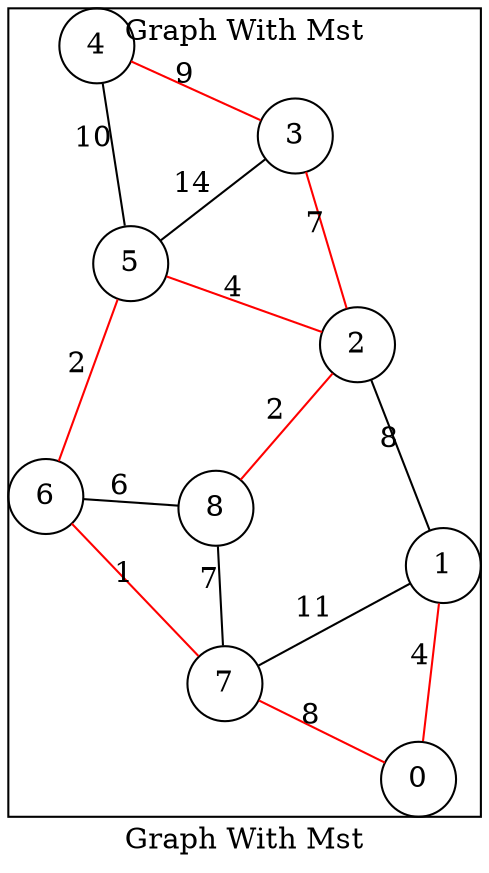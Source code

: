 graph GraphWithMst{
	nodesep = 0.7
	layout = neato
	scale = 1.4
	node[shape = circle]
	label = "Graph With Mst"
	subgraph cluster_1{
		margin = 15
		node0[label = "0",shape = circle]
		node1[label = "1",shape = circle]
		node2[label = "2",shape = circle]
		node3[label = "3",shape = circle]
		node4[label = "4",shape = circle]
		node5[label = "5",shape = circle]
		node6[label = "6",shape = circle]
		node7[label = "7",shape = circle]
		node8[label = "8",shape = circle]
		node7--node6[label = "1",color = red]
		node6--node5[label = "2",color = red]
		node8--node2[label = "2",color = red]
		node0--node1[label = "4",color = red]
		node2--node5[label = "4",color = red]
		node2--node3[label = "7",color = red]
		node0--node7[label = "8",color = red]
		node3--node4[label = "9",color = red]
		node6--node8[label = "6"]
		node7--node8[label = "7"]
		node1--node2[label = "8"]
		node5--node4[label = "10"]
		node1--node7[label = "11"]
		node3--node5[label = "14"]
	}
}

